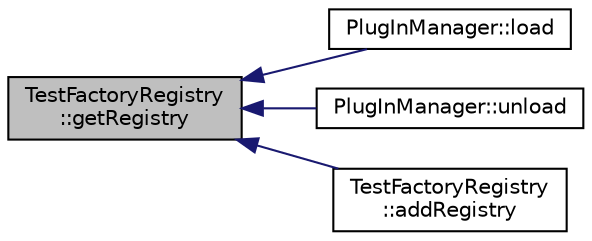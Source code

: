 digraph "TestFactoryRegistry::getRegistry"
{
  edge [fontname="Helvetica",fontsize="10",labelfontname="Helvetica",labelfontsize="10"];
  node [fontname="Helvetica",fontsize="10",shape=record];
  rankdir="LR";
  Node1 [label="TestFactoryRegistry\l::getRegistry",height=0.2,width=0.4,color="black", fillcolor="grey75", style="filled", fontcolor="black"];
  Node1 -> Node2 [dir="back",color="midnightblue",fontsize="10",style="solid",fontname="Helvetica"];
  Node2 [label="PlugInManager::load",height=0.2,width=0.4,color="black", fillcolor="white", style="filled",URL="$class_plug_in_manager.html#aa617ef22c19ff90d7a56cd048c975afa",tooltip="Loads the specified plug-in. "];
  Node1 -> Node3 [dir="back",color="midnightblue",fontsize="10",style="solid",fontname="Helvetica"];
  Node3 [label="PlugInManager::unload",height=0.2,width=0.4,color="black", fillcolor="white", style="filled",URL="$class_plug_in_manager.html#afc1fa045afaac73cd44f69839056f1e1"];
  Node1 -> Node4 [dir="back",color="midnightblue",fontsize="10",style="solid",fontname="Helvetica"];
  Node4 [label="TestFactoryRegistry\l::addRegistry",height=0.2,width=0.4,color="black", fillcolor="white", style="filled",URL="$class_test_factory_registry.html#abb68b347450c97ff0dfc9ea3dfe03f4c"];
}
